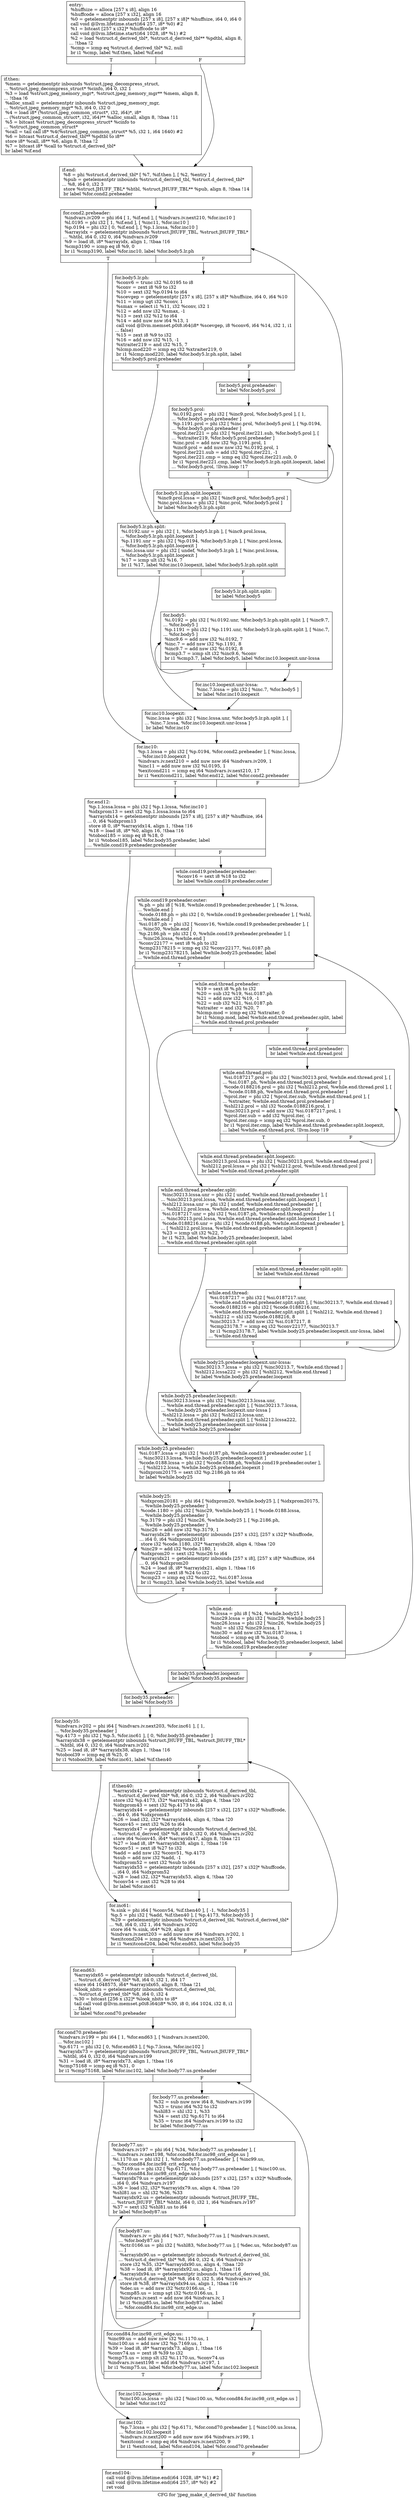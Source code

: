 digraph "CFG for 'jpeg_make_d_derived_tbl' function" {
	label="CFG for 'jpeg_make_d_derived_tbl' function";

	Node0x4e61dc0 [shape=record,label="{entry:\l  %huffsize = alloca [257 x i8], align 16\l  %huffcode = alloca [257 x i32], align 16\l  %0 = getelementptr inbounds [257 x i8], [257 x i8]* %huffsize, i64 0, i64 0\l  call void @llvm.lifetime.start(i64 257, i8* %0) #2\l  %1 = bitcast [257 x i32]* %huffcode to i8*\l  call void @llvm.lifetime.start(i64 1028, i8* %1) #2\l  %2 = load %struct.d_derived_tbl*, %struct.d_derived_tbl** %pdtbl, align 8,\l... !tbaa !2\l  %cmp = icmp eq %struct.d_derived_tbl* %2, null\l  br i1 %cmp, label %if.then, label %if.end\l|{<s0>T|<s1>F}}"];
	Node0x4e61dc0:s0 -> Node0x4e63c50;
	Node0x4e61dc0:s1 -> Node0x4e63d00;
	Node0x4e63c50 [shape=record,label="{if.then:                                          \l  %mem = getelementptr inbounds %struct.jpeg_decompress_struct,\l... %struct.jpeg_decompress_struct* %cinfo, i64 0, i32 1\l  %3 = load %struct.jpeg_memory_mgr*, %struct.jpeg_memory_mgr** %mem, align 8,\l... !tbaa !6\l  %alloc_small = getelementptr inbounds %struct.jpeg_memory_mgr,\l... %struct.jpeg_memory_mgr* %3, i64 0, i32 0\l  %4 = load i8* (%struct.jpeg_common_struct*, i32, i64)*, i8*\l... (%struct.jpeg_common_struct*, i32, i64)** %alloc_small, align 8, !tbaa !11\l  %5 = bitcast %struct.jpeg_decompress_struct* %cinfo to\l... %struct.jpeg_common_struct*\l  %call = tail call i8* %4(%struct.jpeg_common_struct* %5, i32 1, i64 1640) #2\l  %6 = bitcast %struct.d_derived_tbl** %pdtbl to i8**\l  store i8* %call, i8** %6, align 8, !tbaa !2\l  %7 = bitcast i8* %call to %struct.d_derived_tbl*\l  br label %if.end\l}"];
	Node0x4e63c50 -> Node0x4e63d00;
	Node0x4e63d00 [shape=record,label="{if.end:                                           \l  %8 = phi %struct.d_derived_tbl* [ %7, %if.then ], [ %2, %entry ]\l  %pub = getelementptr inbounds %struct.d_derived_tbl, %struct.d_derived_tbl*\l... %8, i64 0, i32 3\l  store %struct.JHUFF_TBL* %htbl, %struct.JHUFF_TBL** %pub, align 8, !tbaa !14\l  br label %for.cond2.preheader\l}"];
	Node0x4e63d00 -> Node0x4e642b0;
	Node0x4e642b0 [shape=record,label="{for.cond2.preheader:                              \l  %indvars.iv209 = phi i64 [ 1, %if.end ], [ %indvars.iv.next210, %for.inc10 ]\l  %l.0195 = phi i32 [ 1, %if.end ], [ %inc11, %for.inc10 ]\l  %p.0194 = phi i32 [ 0, %if.end ], [ %p.1.lcssa, %for.inc10 ]\l  %arrayidx = getelementptr inbounds %struct.JHUFF_TBL, %struct.JHUFF_TBL*\l... %htbl, i64 0, i32 0, i64 %indvars.iv209\l  %9 = load i8, i8* %arrayidx, align 1, !tbaa !16\l  %cmp3190 = icmp eq i8 %9, 0\l  br i1 %cmp3190, label %for.inc10, label %for.body5.lr.ph\l|{<s0>T|<s1>F}}"];
	Node0x4e642b0:s0 -> Node0x4e652e0;
	Node0x4e642b0:s1 -> Node0x4e65b00;
	Node0x4e65b00 [shape=record,label="{for.body5.lr.ph:                                  \l  %conv6 = trunc i32 %l.0195 to i8\l  %conv = zext i8 %9 to i32\l  %10 = sext i32 %p.0194 to i64\l  %scevgep = getelementptr [257 x i8], [257 x i8]* %huffsize, i64 0, i64 %10\l  %11 = icmp ugt i32 %conv, 1\l  %smax = select i1 %11, i32 %conv, i32 1\l  %12 = add nsw i32 %smax, -1\l  %13 = zext i32 %12 to i64\l  %14 = add nuw nsw i64 %13, 1\l  call void @llvm.memset.p0i8.i64(i8* %scevgep, i8 %conv6, i64 %14, i32 1, i1\l... false)\l  %15 = zext i8 %9 to i32\l  %16 = add nsw i32 %15, -1\l  %xtraiter219 = and i32 %15, 7\l  %lcmp.mod220 = icmp eq i32 %xtraiter219, 0\l  br i1 %lcmp.mod220, label %for.body5.lr.ph.split, label\l... %for.body5.prol.preheader\l|{<s0>T|<s1>F}}"];
	Node0x4e65b00:s0 -> Node0x4e66910;
	Node0x4e65b00:s1 -> Node0x4e669f0;
	Node0x4e669f0 [shape=record,label="{for.body5.prol.preheader:                         \l  br label %for.body5.prol\l}"];
	Node0x4e669f0 -> Node0x4e66ba0;
	Node0x4e66ba0 [shape=record,label="{for.body5.prol:                                   \l  %i.0192.prol = phi i32 [ %inc9.prol, %for.body5.prol ], [ 1,\l... %for.body5.prol.preheader ]\l  %p.1191.prol = phi i32 [ %inc.prol, %for.body5.prol ], [ %p.0194,\l... %for.body5.prol.preheader ]\l  %prol.iter221 = phi i32 [ %prol.iter221.sub, %for.body5.prol ], [\l... %xtraiter219, %for.body5.prol.preheader ]\l  %inc.prol = add nsw i32 %p.1191.prol, 1\l  %inc9.prol = add nuw nsw i32 %i.0192.prol, 1\l  %prol.iter221.sub = add i32 %prol.iter221, -1\l  %prol.iter221.cmp = icmp eq i32 %prol.iter221.sub, 0\l  br i1 %prol.iter221.cmp, label %for.body5.lr.ph.split.loopexit, label\l... %for.body5.prol, !llvm.loop !17\l|{<s0>T|<s1>F}}"];
	Node0x4e66ba0:s0 -> Node0x4e67360;
	Node0x4e66ba0:s1 -> Node0x4e66ba0;
	Node0x4e67360 [shape=record,label="{for.body5.lr.ph.split.loopexit:                   \l  %inc9.prol.lcssa = phi i32 [ %inc9.prol, %for.body5.prol ]\l  %inc.prol.lcssa = phi i32 [ %inc.prol, %for.body5.prol ]\l  br label %for.body5.lr.ph.split\l}"];
	Node0x4e67360 -> Node0x4e66910;
	Node0x4e66910 [shape=record,label="{for.body5.lr.ph.split:                            \l  %i.0192.unr = phi i32 [ 1, %for.body5.lr.ph ], [ %inc9.prol.lcssa,\l... %for.body5.lr.ph.split.loopexit ]\l  %p.1191.unr = phi i32 [ %p.0194, %for.body5.lr.ph ], [ %inc.prol.lcssa,\l... %for.body5.lr.ph.split.loopexit ]\l  %inc.lcssa.unr = phi i32 [ undef, %for.body5.lr.ph ], [ %inc.prol.lcssa,\l... %for.body5.lr.ph.split.loopexit ]\l  %17 = icmp ult i32 %16, 7\l  br i1 %17, label %for.inc10.loopexit, label %for.body5.lr.ph.split.split\l|{<s0>T|<s1>F}}"];
	Node0x4e66910:s0 -> Node0x4e61230;
	Node0x4e66910:s1 -> Node0x4e681a0;
	Node0x4e681a0 [shape=record,label="{for.body5.lr.ph.split.split:                      \l  br label %for.body5\l}"];
	Node0x4e681a0 -> Node0x4e68350;
	Node0x4e68350 [shape=record,label="{for.body5:                                        \l  %i.0192 = phi i32 [ %i.0192.unr, %for.body5.lr.ph.split.split ], [ %inc9.7,\l... %for.body5 ]\l  %p.1191 = phi i32 [ %p.1191.unr, %for.body5.lr.ph.split.split ], [ %inc.7,\l... %for.body5 ]\l  %inc9.6 = add nsw i32 %i.0192, 7\l  %inc.7 = add nsw i32 %p.1191, 8\l  %inc9.7 = add nsw i32 %i.0192, 8\l  %cmp3.7 = icmp slt i32 %inc9.6, %conv\l  br i1 %cmp3.7, label %for.body5, label %for.inc10.loopexit.unr-lcssa\l|{<s0>T|<s1>F}}"];
	Node0x4e68350:s0 -> Node0x4e68350;
	Node0x4e68350:s1 -> Node0x4e66100;
	Node0x4e66100 [shape=record,label="{for.inc10.loopexit.unr-lcssa:                     \l  %inc.7.lcssa = phi i32 [ %inc.7, %for.body5 ]\l  br label %for.inc10.loopexit\l}"];
	Node0x4e66100 -> Node0x4e61230;
	Node0x4e61230 [shape=record,label="{for.inc10.loopexit:                               \l  %inc.lcssa = phi i32 [ %inc.lcssa.unr, %for.body5.lr.ph.split ], [\l... %inc.7.lcssa, %for.inc10.loopexit.unr-lcssa ]\l  br label %for.inc10\l}"];
	Node0x4e61230 -> Node0x4e652e0;
	Node0x4e652e0 [shape=record,label="{for.inc10:                                        \l  %p.1.lcssa = phi i32 [ %p.0194, %for.cond2.preheader ], [ %inc.lcssa,\l... %for.inc10.loopexit ]\l  %indvars.iv.next210 = add nuw nsw i64 %indvars.iv209, 1\l  %inc11 = add nuw nsw i32 %l.0195, 1\l  %exitcond211 = icmp eq i64 %indvars.iv.next210, 17\l  br i1 %exitcond211, label %for.end12, label %for.cond2.preheader\l|{<s0>T|<s1>F}}"];
	Node0x4e652e0:s0 -> Node0x4e69030;
	Node0x4e652e0:s1 -> Node0x4e642b0;
	Node0x4e69030 [shape=record,label="{for.end12:                                        \l  %p.1.lcssa.lcssa = phi i32 [ %p.1.lcssa, %for.inc10 ]\l  %idxprom13 = sext i32 %p.1.lcssa.lcssa to i64\l  %arrayidx14 = getelementptr inbounds [257 x i8], [257 x i8]* %huffsize, i64\l... 0, i64 %idxprom13\l  store i8 0, i8* %arrayidx14, align 1, !tbaa !16\l  %18 = load i8, i8* %0, align 16, !tbaa !16\l  %tobool185 = icmp eq i8 %18, 0\l  br i1 %tobool185, label %for.body35.preheader, label\l... %while.cond19.preheader.preheader\l|{<s0>T|<s1>F}}"];
	Node0x4e69030:s0 -> Node0x4e69980;
	Node0x4e69030:s1 -> Node0x4e69a30;
	Node0x4e69a30 [shape=record,label="{while.cond19.preheader.preheader:                 \l  %conv16 = sext i8 %18 to i32\l  br label %while.cond19.preheader.outer\l}"];
	Node0x4e69a30 -> Node0x4e69bd0;
	Node0x4e69bd0 [shape=record,label="{while.cond19.preheader.outer:                     \l  %.ph = phi i8 [ %18, %while.cond19.preheader.preheader ], [ %.lcssa,\l... %while.end ]\l  %code.0188.ph = phi i32 [ 0, %while.cond19.preheader.preheader ], [ %shl,\l... %while.end ]\l  %si.0187.ph = phi i32 [ %conv16, %while.cond19.preheader.preheader ], [\l... %inc30, %while.end ]\l  %p.2186.ph = phi i32 [ 0, %while.cond19.preheader.preheader ], [\l... %inc26.lcssa, %while.end ]\l  %conv22177 = sext i8 %.ph to i32\l  %cmp23178215 = icmp eq i32 %conv22177, %si.0187.ph\l  br i1 %cmp23178215, label %while.body25.preheader, label\l... %while.end.thread.preheader\l|{<s0>T|<s1>F}}"];
	Node0x4e69bd0:s0 -> Node0x4e6a520;
	Node0x4e69bd0:s1 -> Node0x4e6a620;
	Node0x4e6a620 [shape=record,label="{while.end.thread.preheader:                       \l  %19 = sext i8 %.ph to i32\l  %20 = sub i32 %19, %si.0187.ph\l  %21 = add nsw i32 %19, -1\l  %22 = sub i32 %21, %si.0187.ph\l  %xtraiter = and i32 %20, 7\l  %lcmp.mod = icmp eq i32 %xtraiter, 0\l  br i1 %lcmp.mod, label %while.end.thread.preheader.split, label\l... %while.end.thread.prol.preheader\l|{<s0>T|<s1>F}}"];
	Node0x4e6a620:s0 -> Node0x4e6aa80;
	Node0x4e6a620:s1 -> Node0x4e6aba0;
	Node0x4e6aba0 [shape=record,label="{while.end.thread.prol.preheader:                  \l  br label %while.end.thread.prol\l}"];
	Node0x4e6aba0 -> Node0x4e6ad50;
	Node0x4e6ad50 [shape=record,label="{while.end.thread.prol:                            \l  %si.0187217.prol = phi i32 [ %inc30213.prol, %while.end.thread.prol ], [\l... %si.0187.ph, %while.end.thread.prol.preheader ]\l  %code.0188216.prol = phi i32 [ %shl212.prol, %while.end.thread.prol ], [\l... %code.0188.ph, %while.end.thread.prol.preheader ]\l  %prol.iter = phi i32 [ %prol.iter.sub, %while.end.thread.prol ], [\l... %xtraiter, %while.end.thread.prol.preheader ]\l  %shl212.prol = shl i32 %code.0188216.prol, 1\l  %inc30213.prol = add nsw i32 %si.0187217.prol, 1\l  %prol.iter.sub = add i32 %prol.iter, -1\l  %prol.iter.cmp = icmp eq i32 %prol.iter.sub, 0\l  br i1 %prol.iter.cmp, label %while.end.thread.preheader.split.loopexit,\l... label %while.end.thread.prol, !llvm.loop !19\l|{<s0>T|<s1>F}}"];
	Node0x4e6ad50:s0 -> Node0x4e67900;
	Node0x4e6ad50:s1 -> Node0x4e6ad50;
	Node0x4e67900 [shape=record,label="{while.end.thread.preheader.split.loopexit:        \l  %inc30213.prol.lcssa = phi i32 [ %inc30213.prol, %while.end.thread.prol ]\l  %shl212.prol.lcssa = phi i32 [ %shl212.prol, %while.end.thread.prol ]\l  br label %while.end.thread.preheader.split\l}"];
	Node0x4e67900 -> Node0x4e6aa80;
	Node0x4e6aa80 [shape=record,label="{while.end.thread.preheader.split:                 \l  %inc30213.lcssa.unr = phi i32 [ undef, %while.end.thread.preheader ], [\l... %inc30213.prol.lcssa, %while.end.thread.preheader.split.loopexit ]\l  %shl212.lcssa.unr = phi i32 [ undef, %while.end.thread.preheader ], [\l... %shl212.prol.lcssa, %while.end.thread.preheader.split.loopexit ]\l  %si.0187217.unr = phi i32 [ %si.0187.ph, %while.end.thread.preheader ], [\l... %inc30213.prol.lcssa, %while.end.thread.preheader.split.loopexit ]\l  %code.0188216.unr = phi i32 [ %code.0188.ph, %while.end.thread.preheader ],\l... [ %shl212.prol.lcssa, %while.end.thread.preheader.split.loopexit ]\l  %23 = icmp ult i32 %22, 7\l  br i1 %23, label %while.body25.preheader.loopexit, label\l... %while.end.thread.preheader.split.split\l|{<s0>T|<s1>F}}"];
	Node0x4e6aa80:s0 -> Node0x4e6c3a0;
	Node0x4e6aa80:s1 -> Node0x4e687f0;
	Node0x4e687f0 [shape=record,label="{while.end.thread.preheader.split.split:           \l  br label %while.end.thread\l}"];
	Node0x4e687f0 -> Node0x4e68960;
	Node0x4e68960 [shape=record,label="{while.end.thread:                                 \l  %si.0187217 = phi i32 [ %si.0187217.unr,\l... %while.end.thread.preheader.split.split ], [ %inc30213.7, %while.end.thread ]\l  %code.0188216 = phi i32 [ %code.0188216.unr,\l... %while.end.thread.preheader.split.split ], [ %shl212, %while.end.thread ]\l  %shl212 = shl i32 %code.0188216, 8\l  %inc30213.7 = add nsw i32 %si.0187217, 8\l  %cmp23178.7 = icmp eq i32 %conv22177, %inc30213.7\l  br i1 %cmp23178.7, label %while.body25.preheader.loopexit.unr-lcssa, label\l... %while.end.thread\l|{<s0>T|<s1>F}}"];
	Node0x4e68960:s0 -> Node0x4e6d110;
	Node0x4e68960:s1 -> Node0x4e68960;
	Node0x4e6d110 [shape=record,label="{while.body25.preheader.loopexit.unr-lcssa:        \l  %inc30213.7.lcssa = phi i32 [ %inc30213.7, %while.end.thread ]\l  %shl212.lcssa222 = phi i32 [ %shl212, %while.end.thread ]\l  br label %while.body25.preheader.loopexit\l}"];
	Node0x4e6d110 -> Node0x4e6c3a0;
	Node0x4e6c3a0 [shape=record,label="{while.body25.preheader.loopexit:                  \l  %inc30213.lcssa = phi i32 [ %inc30213.lcssa.unr,\l... %while.end.thread.preheader.split ], [ %inc30213.7.lcssa,\l... %while.body25.preheader.loopexit.unr-lcssa ]\l  %shl212.lcssa = phi i32 [ %shl212.lcssa.unr,\l... %while.end.thread.preheader.split ], [ %shl212.lcssa222,\l... %while.body25.preheader.loopexit.unr-lcssa ]\l  br label %while.body25.preheader\l}"];
	Node0x4e6c3a0 -> Node0x4e6a520;
	Node0x4e6a520 [shape=record,label="{while.body25.preheader:                           \l  %si.0187.lcssa = phi i32 [ %si.0187.ph, %while.cond19.preheader.outer ], [\l... %inc30213.lcssa, %while.body25.preheader.loopexit ]\l  %code.0188.lcssa = phi i32 [ %code.0188.ph, %while.cond19.preheader.outer ],\l... [ %shl212.lcssa, %while.body25.preheader.loopexit ]\l  %idxprom20175 = sext i32 %p.2186.ph to i64\l  br label %while.body25\l}"];
	Node0x4e6a520 -> Node0x4e6d6b0;
	Node0x4e6d6b0 [shape=record,label="{while.body25:                                     \l  %idxprom20181 = phi i64 [ %idxprom20, %while.body25 ], [ %idxprom20175,\l... %while.body25.preheader ]\l  %code.1180 = phi i32 [ %inc29, %while.body25 ], [ %code.0188.lcssa,\l... %while.body25.preheader ]\l  %p.3179 = phi i32 [ %inc26, %while.body25 ], [ %p.2186.ph,\l... %while.body25.preheader ]\l  %inc26 = add nsw i32 %p.3179, 1\l  %arrayidx28 = getelementptr inbounds [257 x i32], [257 x i32]* %huffcode,\l... i64 0, i64 %idxprom20181\l  store i32 %code.1180, i32* %arrayidx28, align 4, !tbaa !20\l  %inc29 = add i32 %code.1180, 1\l  %idxprom20 = sext i32 %inc26 to i64\l  %arrayidx21 = getelementptr inbounds [257 x i8], [257 x i8]* %huffsize, i64\l... 0, i64 %idxprom20\l  %24 = load i8, i8* %arrayidx21, align 1, !tbaa !16\l  %conv22 = sext i8 %24 to i32\l  %cmp23 = icmp eq i32 %conv22, %si.0187.lcssa\l  br i1 %cmp23, label %while.body25, label %while.end\l|{<s0>T|<s1>F}}"];
	Node0x4e6d6b0:s0 -> Node0x4e6d6b0;
	Node0x4e6d6b0:s1 -> Node0x4e69d70;
	Node0x4e69d70 [shape=record,label="{while.end:                                        \l  %.lcssa = phi i8 [ %24, %while.body25 ]\l  %inc29.lcssa = phi i32 [ %inc29, %while.body25 ]\l  %inc26.lcssa = phi i32 [ %inc26, %while.body25 ]\l  %shl = shl i32 %inc29.lcssa, 1\l  %inc30 = add nsw i32 %si.0187.lcssa, 1\l  %tobool = icmp eq i8 %.lcssa, 0\l  br i1 %tobool, label %for.body35.preheader.loopexit, label\l... %while.cond19.preheader.outer\l|{<s0>T|<s1>F}}"];
	Node0x4e69d70:s0 -> Node0x4e6e3f0;
	Node0x4e69d70:s1 -> Node0x4e69bd0;
	Node0x4e6e3f0 [shape=record,label="{for.body35.preheader.loopexit:                    \l  br label %for.body35.preheader\l}"];
	Node0x4e6e3f0 -> Node0x4e69980;
	Node0x4e69980 [shape=record,label="{for.body35.preheader:                             \l  br label %for.body35\l}"];
	Node0x4e69980 -> Node0x4e6e500;
	Node0x4e6e500 [shape=record,label="{for.body35:                                       \l  %indvars.iv202 = phi i64 [ %indvars.iv.next203, %for.inc61 ], [ 1,\l... %for.body35.preheader ]\l  %p.4173 = phi i32 [ %p.5, %for.inc61 ], [ 0, %for.body35.preheader ]\l  %arrayidx38 = getelementptr inbounds %struct.JHUFF_TBL, %struct.JHUFF_TBL*\l... %htbl, i64 0, i32 0, i64 %indvars.iv202\l  %25 = load i8, i8* %arrayidx38, align 1, !tbaa !16\l  %tobool39 = icmp eq i8 %25, 0\l  br i1 %tobool39, label %for.inc61, label %if.then40\l|{<s0>T|<s1>F}}"];
	Node0x4e6e500:s0 -> Node0x4e6e580;
	Node0x4e6e500:s1 -> Node0x4e6ea00;
	Node0x4e6ea00 [shape=record,label="{if.then40:                                        \l  %arrayidx42 = getelementptr inbounds %struct.d_derived_tbl,\l... %struct.d_derived_tbl* %8, i64 0, i32 2, i64 %indvars.iv202\l  store i32 %p.4173, i32* %arrayidx42, align 4, !tbaa !20\l  %idxprom43 = sext i32 %p.4173 to i64\l  %arrayidx44 = getelementptr inbounds [257 x i32], [257 x i32]* %huffcode,\l... i64 0, i64 %idxprom43\l  %26 = load i32, i32* %arrayidx44, align 4, !tbaa !20\l  %conv45 = zext i32 %26 to i64\l  %arrayidx47 = getelementptr inbounds %struct.d_derived_tbl,\l... %struct.d_derived_tbl* %8, i64 0, i32 0, i64 %indvars.iv202\l  store i64 %conv45, i64* %arrayidx47, align 8, !tbaa !21\l  %27 = load i8, i8* %arrayidx38, align 1, !tbaa !16\l  %conv51 = zext i8 %27 to i32\l  %add = add nsw i32 %conv51, %p.4173\l  %sub = add nsw i32 %add, -1\l  %idxprom52 = sext i32 %sub to i64\l  %arrayidx53 = getelementptr inbounds [257 x i32], [257 x i32]* %huffcode,\l... i64 0, i64 %idxprom52\l  %28 = load i32, i32* %arrayidx53, align 4, !tbaa !20\l  %conv54 = zext i32 %28 to i64\l  br label %for.inc61\l}"];
	Node0x4e6ea00 -> Node0x4e6e580;
	Node0x4e6e580 [shape=record,label="{for.inc61:                                        \l  %.sink = phi i64 [ %conv54, %if.then40 ], [ -1, %for.body35 ]\l  %p.5 = phi i32 [ %add, %if.then40 ], [ %p.4173, %for.body35 ]\l  %29 = getelementptr inbounds %struct.d_derived_tbl, %struct.d_derived_tbl*\l... %8, i64 0, i32 1, i64 %indvars.iv202\l  store i64 %.sink, i64* %29, align 8\l  %indvars.iv.next203 = add nuw nsw i64 %indvars.iv202, 1\l  %exitcond204 = icmp eq i64 %indvars.iv.next203, 17\l  br i1 %exitcond204, label %for.end63, label %for.body35\l|{<s0>T|<s1>F}}"];
	Node0x4e6e580:s0 -> Node0x4e6ff90;
	Node0x4e6e580:s1 -> Node0x4e6e500;
	Node0x4e6ff90 [shape=record,label="{for.end63:                                        \l  %arrayidx65 = getelementptr inbounds %struct.d_derived_tbl,\l... %struct.d_derived_tbl* %8, i64 0, i32 1, i64 17\l  store i64 1048575, i64* %arrayidx65, align 8, !tbaa !21\l  %look_nbits = getelementptr inbounds %struct.d_derived_tbl,\l... %struct.d_derived_tbl* %8, i64 0, i32 4\l  %30 = bitcast [256 x i32]* %look_nbits to i8*\l  tail call void @llvm.memset.p0i8.i64(i8* %30, i8 0, i64 1024, i32 8, i1\l... false)\l  br label %for.cond70.preheader\l}"];
	Node0x4e6ff90 -> Node0x4e70a30;
	Node0x4e70a30 [shape=record,label="{for.cond70.preheader:                             \l  %indvars.iv199 = phi i64 [ 1, %for.end63 ], [ %indvars.iv.next200,\l... %for.inc102 ]\l  %p.6171 = phi i32 [ 0, %for.end63 ], [ %p.7.lcssa, %for.inc102 ]\l  %arrayidx73 = getelementptr inbounds %struct.JHUFF_TBL, %struct.JHUFF_TBL*\l... %htbl, i64 0, i32 0, i64 %indvars.iv199\l  %31 = load i8, i8* %arrayidx73, align 1, !tbaa !16\l  %cmp75168 = icmp eq i8 %31, 0\l  br i1 %cmp75168, label %for.inc102, label %for.body77.us.preheader\l|{<s0>T|<s1>F}}"];
	Node0x4e70a30:s0 -> Node0x4e70be0;
	Node0x4e70a30:s1 -> Node0x4e71120;
	Node0x4e71120 [shape=record,label="{for.body77.us.preheader:                          \l  %32 = sub nuw nsw i64 8, %indvars.iv199\l  %33 = trunc i64 %32 to i32\l  %shl83 = shl i32 1, %33\l  %34 = sext i32 %p.6171 to i64\l  %35 = trunc i64 %indvars.iv199 to i32\l  br label %for.body77.us\l}"];
	Node0x4e71120 -> Node0x4e715e0;
	Node0x4e715e0 [shape=record,label="{for.body77.us:                                    \l  %indvars.iv197 = phi i64 [ %34, %for.body77.us.preheader ], [\l... %indvars.iv.next198, %for.cond84.for.inc98_crit_edge.us ]\l  %i.1170.us = phi i32 [ 1, %for.body77.us.preheader ], [ %inc99.us,\l... %for.cond84.for.inc98_crit_edge.us ]\l  %p.7169.us = phi i32 [ %p.6171, %for.body77.us.preheader ], [ %inc100.us,\l... %for.cond84.for.inc98_crit_edge.us ]\l  %arrayidx79.us = getelementptr inbounds [257 x i32], [257 x i32]* %huffcode,\l... i64 0, i64 %indvars.iv197\l  %36 = load i32, i32* %arrayidx79.us, align 4, !tbaa !20\l  %shl81.us = shl i32 %36, %33\l  %arrayidx92.us = getelementptr inbounds %struct.JHUFF_TBL,\l... %struct.JHUFF_TBL* %htbl, i64 0, i32 1, i64 %indvars.iv197\l  %37 = sext i32 %shl81.us to i64\l  br label %for.body87.us\l}"];
	Node0x4e715e0 -> Node0x4e71fb0;
	Node0x4e71fb0 [shape=record,label="{for.body87.us:                                    \l  %indvars.iv = phi i64 [ %37, %for.body77.us ], [ %indvars.iv.next,\l... %for.body87.us ]\l  %ctr.0166.us = phi i32 [ %shl83, %for.body77.us ], [ %dec.us, %for.body87.us\l... ]\l  %arrayidx90.us = getelementptr inbounds %struct.d_derived_tbl,\l... %struct.d_derived_tbl* %8, i64 0, i32 4, i64 %indvars.iv\l  store i32 %35, i32* %arrayidx90.us, align 4, !tbaa !20\l  %38 = load i8, i8* %arrayidx92.us, align 1, !tbaa !16\l  %arrayidx94.us = getelementptr inbounds %struct.d_derived_tbl,\l... %struct.d_derived_tbl* %8, i64 0, i32 5, i64 %indvars.iv\l  store i8 %38, i8* %arrayidx94.us, align 1, !tbaa !16\l  %dec.us = add nsw i32 %ctr.0166.us, -1\l  %cmp85.us = icmp sgt i32 %ctr.0166.us, 1\l  %indvars.iv.next = add nsw i64 %indvars.iv, 1\l  br i1 %cmp85.us, label %for.body87.us, label\l... %for.cond84.for.inc98_crit_edge.us\l|{<s0>T|<s1>F}}"];
	Node0x4e71fb0:s0 -> Node0x4e71fb0;
	Node0x4e71fb0:s1 -> Node0x4e71750;
	Node0x4e71750 [shape=record,label="{for.cond84.for.inc98_crit_edge.us:                \l  %inc99.us = add nuw nsw i32 %i.1170.us, 1\l  %inc100.us = add nsw i32 %p.7169.us, 1\l  %39 = load i8, i8* %arrayidx73, align 1, !tbaa !16\l  %conv74.us = zext i8 %39 to i32\l  %cmp75.us = icmp slt i32 %i.1170.us, %conv74.us\l  %indvars.iv.next198 = add i64 %indvars.iv197, 1\l  br i1 %cmp75.us, label %for.body77.us, label %for.inc102.loopexit\l|{<s0>T|<s1>F}}"];
	Node0x4e71750:s0 -> Node0x4e715e0;
	Node0x4e71750:s1 -> Node0x4e6b1d0;
	Node0x4e6b1d0 [shape=record,label="{for.inc102.loopexit:                              \l  %inc100.us.lcssa = phi i32 [ %inc100.us, %for.cond84.for.inc98_crit_edge.us ]\l  br label %for.inc102\l}"];
	Node0x4e6b1d0 -> Node0x4e70be0;
	Node0x4e70be0 [shape=record,label="{for.inc102:                                       \l  %p.7.lcssa = phi i32 [ %p.6171, %for.cond70.preheader ], [ %inc100.us.lcssa,\l... %for.inc102.loopexit ]\l  %indvars.iv.next200 = add nuw nsw i64 %indvars.iv199, 1\l  %exitcond = icmp eq i64 %indvars.iv.next200, 9\l  br i1 %exitcond, label %for.end104, label %for.cond70.preheader\l|{<s0>T|<s1>F}}"];
	Node0x4e70be0:s0 -> Node0x4e6b490;
	Node0x4e70be0:s1 -> Node0x4e70a30;
	Node0x4e6b490 [shape=record,label="{for.end104:                                       \l  call void @llvm.lifetime.end(i64 1028, i8* %1) #2\l  call void @llvm.lifetime.end(i64 257, i8* %0) #2\l  ret void\l}"];
}
